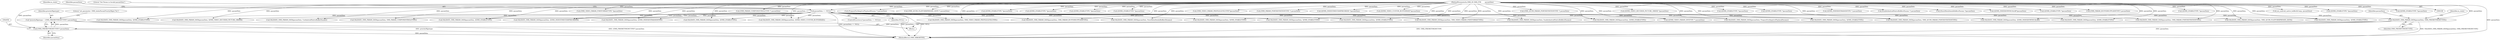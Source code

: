 digraph "0_Android_46e305be6e670a5a0041b0b4861122a0f1aabefa_2@pointer" {
"1002053" [label="(Call,*priorityMgmtype = (OMX_PRIORITYMGMTTYPE*) paramData)"];
"1002055" [label="(Call,(OMX_PRIORITYMGMTTYPE*) paramData)"];
"1002040" [label="(Call,VALIDATE_OMX_PARAM_DATA(paramData, OMX_PRIORITYMGMTTYPE))"];
"1000135" [label="(Call,paramData == NULL)"];
"1000111" [label="(MethodParameterIn,OMX_IN OMX_PTR        paramData)"];
"1002159" [label="(Call,VALIDATE_OMX_PARAM_DATA(paramData, QOMX_VIDEO_DECODER_PICTURE_ORDER))"];
"1002630" [label="(Call,VALIDATE_OMX_PARAM_DATA(paramData, QOMX_INDEXTIMESTAMPREORDER))"];
"1001336" [label="(Call,(OMX_VIDEO_PARAM_PORTFORMATTYPE *)paramData)"];
"1002999" [label="(Call,VALIDATE_OMX_PARAM_DATA(paramData, QOMX_VIDEO_CUSTOM_BUFFERSIZE))"];
"1002240" [label="(Call,VALIDATE_OMX_PARAM_DATA(paramData, QOMX_ENABLETYPE))"];
"1002345" [label="(Call,VALIDATE_OMX_PARAM_DATA(paramData, QOMX_ENABLETYPE))"];
"1001634" [label="(Call,(OMX_PARAM_COMPONENTROLETYPE *) paramData)"];
"1002619" [label="(Call,VALIDATE_OMX_PARAM_DATA(paramData, UseAndroidNativeBufferParams))"];
"1002055" [label="(Call,(OMX_PRIORITYMGMTTYPE*) paramData)"];
"1002926" [label="(Call,(PrepareForAdaptivePlaybackParams *) paramData)"];
"1002408" [label="(Call,(OMX_QCOM_PLATFORMPRIVATE_EXTN *) paramData)"];
"1002300" [label="(Call,VALIDATE_OMX_PARAM_DATA(paramData, QOMX_ENABLETYPE))"];
"1002270" [label="(Call,VALIDATE_OMX_PARAM_DATA(paramData, QOMX_ENABLETYPE))"];
"1002309" [label="(Call,(QOMX_ENABLETYPE *)paramData)"];
"1002279" [label="(Call,(QOMX_ENABLETYPE *)paramData)"];
"1002324" [label="(Call,(QOMX_ENABLETYPE *)paramData)"];
"1002339" [label="(Call,(QOMX_ENABLETYPE *)paramData)"];
"1002709" [label="(Call,VALIDATE_OMX_PARAM_DATA(paramData, StoreMetaDataInBuffersParams))"];
"1002041" [label="(Identifier,paramData)"];
"1001330" [label="(Call,VALIDATE_OMX_PARAM_DATA(paramData, OMX_VIDEO_PARAM_PORTFORMATTYPE))"];
"1002686" [label="(Call,(OMX_VIDEO_PARAM_PROFILELEVELTYPE*)paramData)"];
"1000183" [label="(Call,(OMX_PARAM_PORTDEFINITIONTYPE *) paramData)"];
"1002636" [label="(Call,(QOMX_INDEXTIMESTAMPREORDER *)paramData)"];
"1002360" [label="(Call,VALIDATE_OMX_PARAM_DATA(paramData, QOMX_ENABLETYPE))"];
"1003102" [label="(MethodReturn,OMX_ERRORTYPE)"];
"1002039" [label="(Block,)"];
"1003007" [label="(Call,(QOMX_VIDEO_CUSTOM_BUFFERSIZE*)paramData)"];
"1000134" [label="(ControlStructure,if (paramData == NULL))"];
"1000140" [label="(Literal,\"Get Param in Invalid paramData\")"];
"1002315" [label="(Call,VALIDATE_OMX_PARAM_DATA(paramData, QOMX_ENABLETYPE))"];
"1002375" [label="(Call,VALIDATE_OMX_PARAM_DATA(paramData, QOMX_ENABLETYPE))"];
"1001628" [label="(Call,VALIDATE_OMX_PARAM_DATA(paramData, OMX_PARAM_COMPONENTROLETYPE))"];
"1002538" [label="(Call,VALIDATE_OMX_PARAM_DATA(paramData, QOMX_INDEXEXTRADATATYPE))"];
"1002680" [label="(Call,VALIDATE_OMX_PARAM_DATA(paramData, OMX_VIDEO_PARAM_PROFILELEVELTYPE))"];
"1001507" [label="(Call,(OMX_QCOM_PARAM_PORTDEFINITIONTYPE *) paramData)"];
"1002089" [label="(Call,VALIDATE_OMX_PARAM_DATA(paramData, OMX_PARAM_BUFFERSUPPLIERTYPE))"];
"1002330" [label="(Call,VALIDATE_OMX_PARAM_DATA(paramData, QOMX_ENABLETYPE))"];
"1002165" [label="(Call,(QOMX_VIDEO_DECODER_PICTURE_ORDER *)paramData)"];
"1002285" [label="(Call,VALIDATE_OMX_PARAM_DATA(paramData, QOMX_ENABLETYPE))"];
"1002585" [label="(Call,VALIDATE_OMX_PARAM_DATA(paramData, EnableAndroidNativeBuffersParams))"];
"1002354" [label="(Call,(QOMX_ENABLETYPE *)paramData)"];
"1000135" [label="(Call,paramData == NULL)"];
"1002249" [label="(Call,(QOMX_ENABLETYPE *)paramData)"];
"1002394" [label="(Call,(QOMX_VIDEO_PARAM_DIVXTYPE *) paramData)"];
"1002544" [label="(Call,(QOMX_INDEXEXTRADATATYPE *) paramData)"];
"1002591" [label="(Call,(EnableAndroidNativeBuffersParams *) paramData)"];
"1002715" [label="(Call,(StoreMetaDataInBuffersParams *)paramData)"];
"1002836" [label="(Call,(QOMX_INDEXDOWNSCALAR*)paramData)"];
"1002264" [label="(Call,(QOMX_ENABLETYPE *)paramData)"];
"1002053" [label="(Call,*priorityMgmtype = (OMX_PRIORITYMGMTTYPE*) paramData)"];
"1002057" [label="(Identifier,paramData)"];
"1002054" [label="(Identifier,priorityMgmtype)"];
"1002095" [label="(Call,(OMX_PARAM_BUFFERSUPPLIERTYPE*) paramData)"];
"1002918" [label="(Call,VALIDATE_OMX_PARAM_DATA(paramData, PrepareForAdaptivePlaybackParams))"];
"1002042" [label="(Identifier,OMX_PRIORITYMGMTTYPE)"];
"1001501" [label="(Call,VALIDATE_OMX_PARAM_DATA(paramData, OMX_QCOM_PARAM_PORTDEFINITIONTYPE))"];
"1002045" [label="(Identifier,m_state)"];
"1002384" [label="(Call,(QOMX_ENABLETYPE *)paramData)"];
"1002040" [label="(Call,VALIDATE_OMX_PARAM_DATA(paramData, OMX_PRIORITYMGMTTYPE))"];
"1002830" [label="(Call,VALIDATE_OMX_PARAM_DATA(paramData, QOMX_INDEXDOWNSCALAR))"];
"1000177" [label="(Call,VALIDATE_OMX_PARAM_DATA(paramData, OMX_PARAM_PORTDEFINITIONTYPE))"];
"1002400" [label="(Call,VALIDATE_OMX_PARAM_DATA(paramData, OMX_QCOM_PLATFORMPRIVATE_EXTN))"];
"1000111" [label="(MethodParameterIn,OMX_IN OMX_PTR        paramData)"];
"1002624" [label="(Call,use_android_native_buffer(hComp, paramData))"];
"1002369" [label="(Call,(QOMX_ENABLETYPE *)paramData)"];
"1000146" [label="(Identifier,m_state)"];
"1000137" [label="(Identifier,NULL)"];
"1002255" [label="(Call,VALIDATE_OMX_PARAM_DATA(paramData, QOMX_ENABLETYPE))"];
"1002294" [label="(Call,(QOMX_ENABLETYPE *)paramData)"];
"1002059" [label="(Literal,\"set_parameter: OMX_IndexParamPriorityMgmt %u\")"];
"1000136" [label="(Identifier,paramData)"];
"1002053" -> "1002039"  [label="AST: "];
"1002053" -> "1002055"  [label="CFG: "];
"1002054" -> "1002053"  [label="AST: "];
"1002055" -> "1002053"  [label="AST: "];
"1002059" -> "1002053"  [label="CFG: "];
"1002053" -> "1003102"  [label="DDG: priorityMgmtype"];
"1002053" -> "1003102"  [label="DDG: (OMX_PRIORITYMGMTTYPE*) paramData"];
"1002055" -> "1002053"  [label="DDG: paramData"];
"1002055" -> "1002057"  [label="CFG: "];
"1002056" -> "1002055"  [label="AST: "];
"1002057" -> "1002055"  [label="AST: "];
"1002055" -> "1003102"  [label="DDG: paramData"];
"1002040" -> "1002055"  [label="DDG: paramData"];
"1000111" -> "1002055"  [label="DDG: paramData"];
"1002040" -> "1002039"  [label="AST: "];
"1002040" -> "1002042"  [label="CFG: "];
"1002041" -> "1002040"  [label="AST: "];
"1002042" -> "1002040"  [label="AST: "];
"1002045" -> "1002040"  [label="CFG: "];
"1002040" -> "1003102"  [label="DDG: OMX_PRIORITYMGMTTYPE"];
"1002040" -> "1003102"  [label="DDG: paramData"];
"1002040" -> "1003102"  [label="DDG: VALIDATE_OMX_PARAM_DATA(paramData, OMX_PRIORITYMGMTTYPE)"];
"1000135" -> "1002040"  [label="DDG: paramData"];
"1000111" -> "1002040"  [label="DDG: paramData"];
"1000135" -> "1000134"  [label="AST: "];
"1000135" -> "1000137"  [label="CFG: "];
"1000136" -> "1000135"  [label="AST: "];
"1000137" -> "1000135"  [label="AST: "];
"1000140" -> "1000135"  [label="CFG: "];
"1000146" -> "1000135"  [label="CFG: "];
"1000135" -> "1003102"  [label="DDG: paramData == NULL"];
"1000135" -> "1003102"  [label="DDG: paramData"];
"1000135" -> "1003102"  [label="DDG: NULL"];
"1000111" -> "1000135"  [label="DDG: paramData"];
"1000135" -> "1000177"  [label="DDG: paramData"];
"1000135" -> "1001330"  [label="DDG: paramData"];
"1000135" -> "1001501"  [label="DDG: paramData"];
"1000135" -> "1001628"  [label="DDG: paramData"];
"1000135" -> "1002089"  [label="DDG: paramData"];
"1000135" -> "1002159"  [label="DDG: paramData"];
"1000135" -> "1002240"  [label="DDG: paramData"];
"1000135" -> "1002255"  [label="DDG: paramData"];
"1000135" -> "1002270"  [label="DDG: paramData"];
"1000135" -> "1002285"  [label="DDG: paramData"];
"1000135" -> "1002300"  [label="DDG: paramData"];
"1000135" -> "1002315"  [label="DDG: paramData"];
"1000135" -> "1002330"  [label="DDG: paramData"];
"1000135" -> "1002345"  [label="DDG: paramData"];
"1000135" -> "1002360"  [label="DDG: paramData"];
"1000135" -> "1002375"  [label="DDG: paramData"];
"1000135" -> "1002394"  [label="DDG: paramData"];
"1000135" -> "1002400"  [label="DDG: paramData"];
"1000135" -> "1002538"  [label="DDG: paramData"];
"1000135" -> "1002585"  [label="DDG: paramData"];
"1000135" -> "1002619"  [label="DDG: paramData"];
"1000135" -> "1002630"  [label="DDG: paramData"];
"1000135" -> "1002680"  [label="DDG: paramData"];
"1000135" -> "1002709"  [label="DDG: paramData"];
"1000135" -> "1002830"  [label="DDG: paramData"];
"1000135" -> "1002918"  [label="DDG: paramData"];
"1000135" -> "1002999"  [label="DDG: paramData"];
"1000111" -> "1000108"  [label="AST: "];
"1000111" -> "1003102"  [label="DDG: paramData"];
"1000111" -> "1000177"  [label="DDG: paramData"];
"1000111" -> "1000183"  [label="DDG: paramData"];
"1000111" -> "1001330"  [label="DDG: paramData"];
"1000111" -> "1001336"  [label="DDG: paramData"];
"1000111" -> "1001501"  [label="DDG: paramData"];
"1000111" -> "1001507"  [label="DDG: paramData"];
"1000111" -> "1001628"  [label="DDG: paramData"];
"1000111" -> "1001634"  [label="DDG: paramData"];
"1000111" -> "1002089"  [label="DDG: paramData"];
"1000111" -> "1002095"  [label="DDG: paramData"];
"1000111" -> "1002159"  [label="DDG: paramData"];
"1000111" -> "1002165"  [label="DDG: paramData"];
"1000111" -> "1002240"  [label="DDG: paramData"];
"1000111" -> "1002249"  [label="DDG: paramData"];
"1000111" -> "1002255"  [label="DDG: paramData"];
"1000111" -> "1002264"  [label="DDG: paramData"];
"1000111" -> "1002270"  [label="DDG: paramData"];
"1000111" -> "1002279"  [label="DDG: paramData"];
"1000111" -> "1002285"  [label="DDG: paramData"];
"1000111" -> "1002294"  [label="DDG: paramData"];
"1000111" -> "1002300"  [label="DDG: paramData"];
"1000111" -> "1002309"  [label="DDG: paramData"];
"1000111" -> "1002315"  [label="DDG: paramData"];
"1000111" -> "1002324"  [label="DDG: paramData"];
"1000111" -> "1002330"  [label="DDG: paramData"];
"1000111" -> "1002339"  [label="DDG: paramData"];
"1000111" -> "1002345"  [label="DDG: paramData"];
"1000111" -> "1002354"  [label="DDG: paramData"];
"1000111" -> "1002360"  [label="DDG: paramData"];
"1000111" -> "1002369"  [label="DDG: paramData"];
"1000111" -> "1002375"  [label="DDG: paramData"];
"1000111" -> "1002384"  [label="DDG: paramData"];
"1000111" -> "1002394"  [label="DDG: paramData"];
"1000111" -> "1002400"  [label="DDG: paramData"];
"1000111" -> "1002408"  [label="DDG: paramData"];
"1000111" -> "1002538"  [label="DDG: paramData"];
"1000111" -> "1002544"  [label="DDG: paramData"];
"1000111" -> "1002585"  [label="DDG: paramData"];
"1000111" -> "1002591"  [label="DDG: paramData"];
"1000111" -> "1002619"  [label="DDG: paramData"];
"1000111" -> "1002624"  [label="DDG: paramData"];
"1000111" -> "1002630"  [label="DDG: paramData"];
"1000111" -> "1002636"  [label="DDG: paramData"];
"1000111" -> "1002680"  [label="DDG: paramData"];
"1000111" -> "1002686"  [label="DDG: paramData"];
"1000111" -> "1002709"  [label="DDG: paramData"];
"1000111" -> "1002715"  [label="DDG: paramData"];
"1000111" -> "1002830"  [label="DDG: paramData"];
"1000111" -> "1002836"  [label="DDG: paramData"];
"1000111" -> "1002918"  [label="DDG: paramData"];
"1000111" -> "1002926"  [label="DDG: paramData"];
"1000111" -> "1002999"  [label="DDG: paramData"];
"1000111" -> "1003007"  [label="DDG: paramData"];
}
